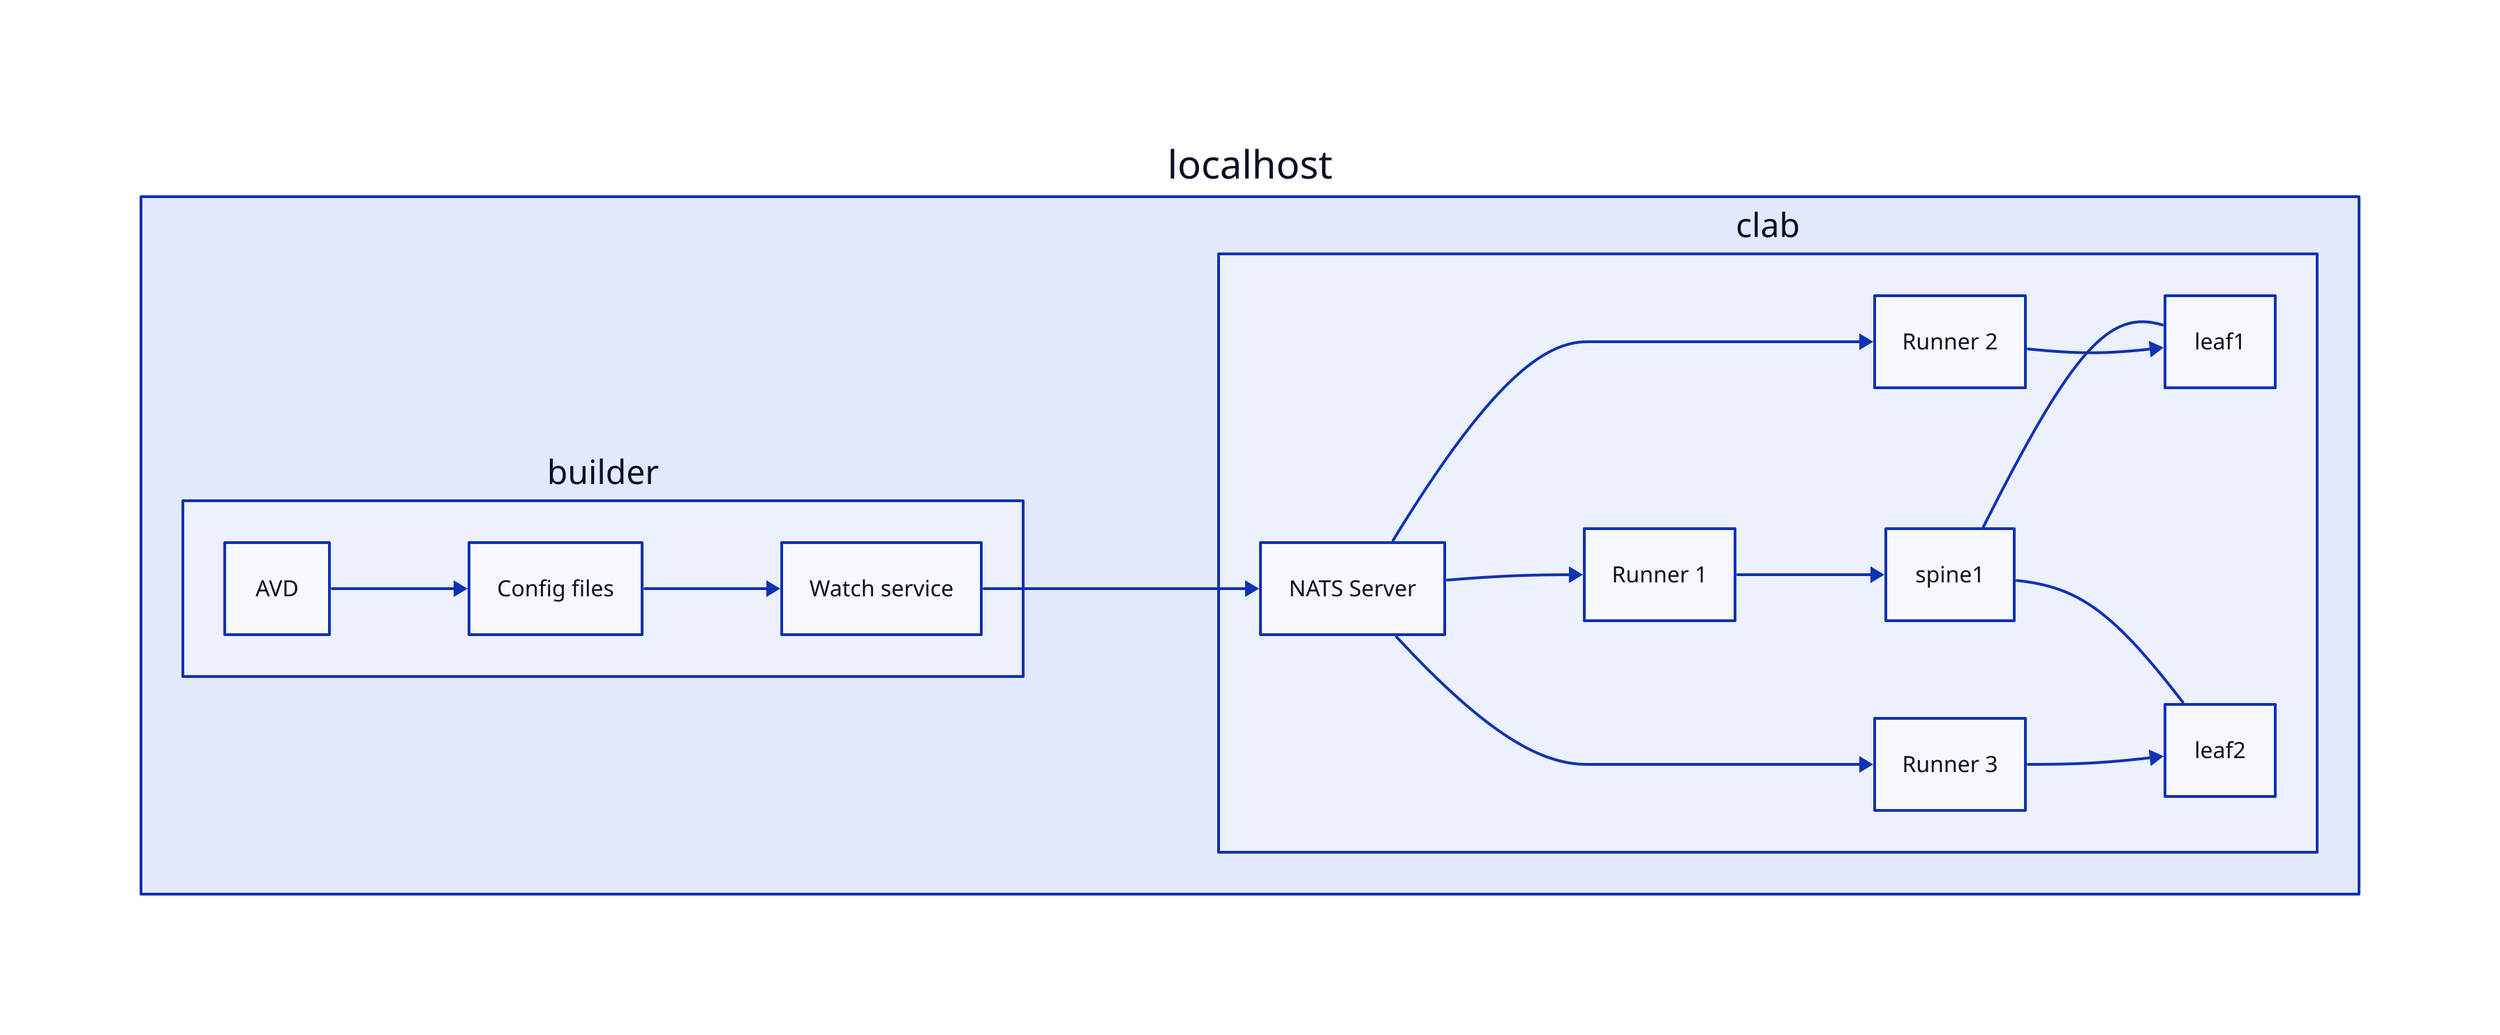 direction: right
localhost.builder: {
    AVD -> Config files
    Watch service <- Config files
}
localhost.clab: {
    NATS Server
    NATS Server -> Runner 1
    NATS Server -> Runner 2
    NATS Server -> Runner 3
    Runner 1
    Runner 2
    Runner 3
    spine1 -- leaf1
    spine1 -- leaf2
    Runner 1 -> spine1
    Runner 2 -> leaf1
    Runner 3 -> leaf2
}
localhost.builder.Watch service -> localhost.clab.NATS Server
